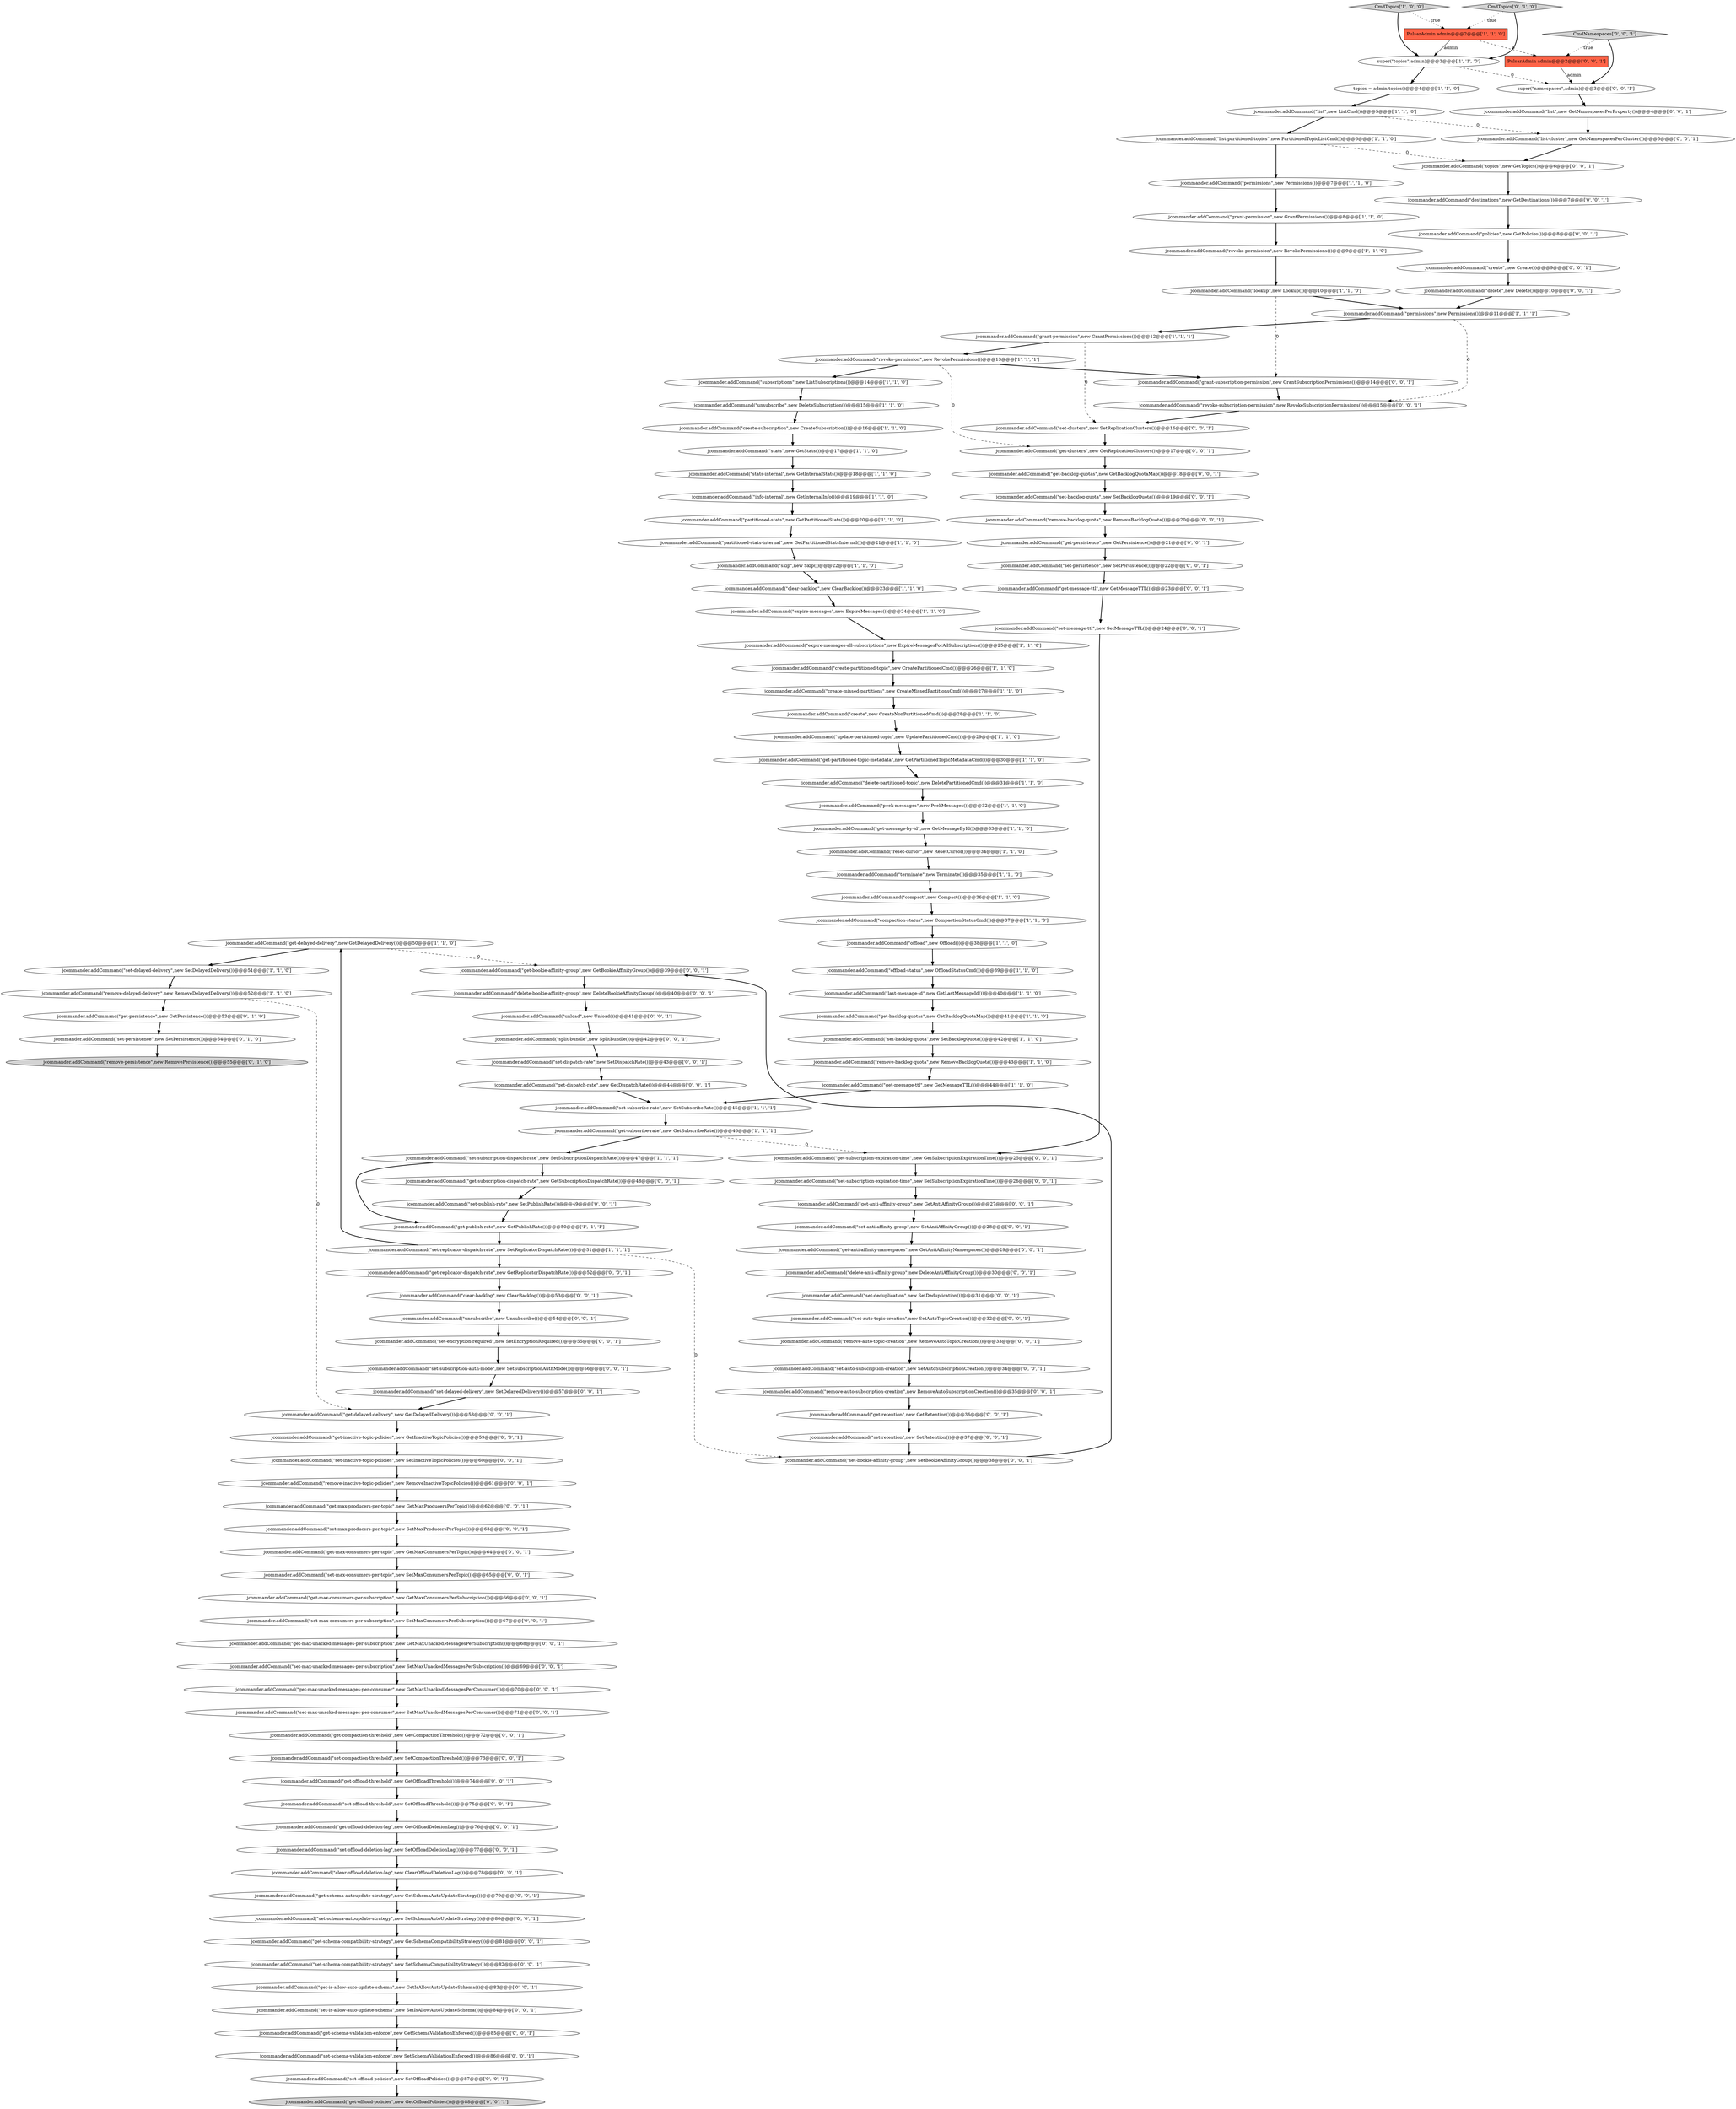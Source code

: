 digraph {
112 [style = filled, label = "jcommander.addCommand(\"set-inactive-topic-policies\",new SetInactiveTopicPolicies())@@@60@@@['0', '0', '1']", fillcolor = white, shape = ellipse image = "AAA0AAABBB3BBB"];
128 [style = filled, label = "jcommander.addCommand(\"get-schema-compatibility-strategy\",new GetSchemaCompatibilityStrategy())@@@81@@@['0', '0', '1']", fillcolor = white, shape = ellipse image = "AAA0AAABBB3BBB"];
99 [style = filled, label = "jcommander.addCommand(\"set-backlog-quota\",new SetBacklogQuota())@@@19@@@['0', '0', '1']", fillcolor = white, shape = ellipse image = "AAA0AAABBB3BBB"];
63 [style = filled, label = "jcommander.addCommand(\"set-max-consumers-per-topic\",new SetMaxConsumersPerTopic())@@@65@@@['0', '0', '1']", fillcolor = white, shape = ellipse image = "AAA0AAABBB3BBB"];
27 [style = filled, label = "jcommander.addCommand(\"terminate\",new Terminate())@@@35@@@['1', '1', '0']", fillcolor = white, shape = ellipse image = "AAA0AAABBB1BBB"];
93 [style = filled, label = "jcommander.addCommand(\"delete-anti-affinity-group\",new DeleteAntiAffinityGroup())@@@30@@@['0', '0', '1']", fillcolor = white, shape = ellipse image = "AAA0AAABBB3BBB"];
72 [style = filled, label = "jcommander.addCommand(\"get-is-allow-auto-update-schema\",new GetIsAllowAutoUpdateSchema())@@@83@@@['0', '0', '1']", fillcolor = white, shape = ellipse image = "AAA0AAABBB3BBB"];
55 [style = filled, label = "jcommander.addCommand(\"set-persistence\",new SetPersistence())@@@54@@@['0', '1', '0']", fillcolor = white, shape = ellipse image = "AAA1AAABBB2BBB"];
90 [style = filled, label = "jcommander.addCommand(\"get-offload-threshold\",new GetOffloadThreshold())@@@74@@@['0', '0', '1']", fillcolor = white, shape = ellipse image = "AAA0AAABBB3BBB"];
76 [style = filled, label = "jcommander.addCommand(\"unsubscribe\",new Unsubscribe())@@@54@@@['0', '0', '1']", fillcolor = white, shape = ellipse image = "AAA0AAABBB3BBB"];
75 [style = filled, label = "jcommander.addCommand(\"get-anti-affinity-group\",new GetAntiAffinityGroup())@@@27@@@['0', '0', '1']", fillcolor = white, shape = ellipse image = "AAA0AAABBB3BBB"];
20 [style = filled, label = "jcommander.addCommand(\"reset-cursor\",new ResetCursor())@@@34@@@['1', '1', '0']", fillcolor = white, shape = ellipse image = "AAA0AAABBB1BBB"];
80 [style = filled, label = "jcommander.addCommand(\"clear-backlog\",new ClearBacklog())@@@53@@@['0', '0', '1']", fillcolor = white, shape = ellipse image = "AAA0AAABBB3BBB"];
103 [style = filled, label = "jcommander.addCommand(\"set-publish-rate\",new SetPublishRate())@@@49@@@['0', '0', '1']", fillcolor = white, shape = ellipse image = "AAA0AAABBB3BBB"];
58 [style = filled, label = "jcommander.addCommand(\"get-max-unacked-messages-per-subscription\",new GetMaxUnackedMessagesPerSubscription())@@@68@@@['0', '0', '1']", fillcolor = white, shape = ellipse image = "AAA0AAABBB3BBB"];
87 [style = filled, label = "jcommander.addCommand(\"grant-subscription-permission\",new GrantSubscriptionPermissions())@@@14@@@['0', '0', '1']", fillcolor = white, shape = ellipse image = "AAA0AAABBB3BBB"];
26 [style = filled, label = "jcommander.addCommand(\"peek-messages\",new PeekMessages())@@@32@@@['1', '1', '0']", fillcolor = white, shape = ellipse image = "AAA0AAABBB1BBB"];
3 [style = filled, label = "CmdTopics['1', '0', '0']", fillcolor = lightgray, shape = diamond image = "AAA0AAABBB1BBB"];
92 [style = filled, label = "jcommander.addCommand(\"remove-backlog-quota\",new RemoveBacklogQuota())@@@20@@@['0', '0', '1']", fillcolor = white, shape = ellipse image = "AAA0AAABBB3BBB"];
88 [style = filled, label = "jcommander.addCommand(\"get-persistence\",new GetPersistence())@@@21@@@['0', '0', '1']", fillcolor = white, shape = ellipse image = "AAA0AAABBB3BBB"];
49 [style = filled, label = "jcommander.addCommand(\"get-partitioned-topic-metadata\",new GetPartitionedTopicMetadataCmd())@@@30@@@['1', '1', '0']", fillcolor = white, shape = ellipse image = "AAA0AAABBB1BBB"];
74 [style = filled, label = "jcommander.addCommand(\"set-max-consumers-per-subscription\",new SetMaxConsumersPerSubscription())@@@67@@@['0', '0', '1']", fillcolor = white, shape = ellipse image = "AAA0AAABBB3BBB"];
69 [style = filled, label = "jcommander.addCommand(\"list-cluster\",new GetNamespacesPerCluster())@@@5@@@['0', '0', '1']", fillcolor = white, shape = ellipse image = "AAA0AAABBB3BBB"];
116 [style = filled, label = "jcommander.addCommand(\"set-schema-autoupdate-strategy\",new SetSchemaAutoUpdateStrategy())@@@80@@@['0', '0', '1']", fillcolor = white, shape = ellipse image = "AAA0AAABBB3BBB"];
29 [style = filled, label = "jcommander.addCommand(\"delete-partitioned-topic\",new DeletePartitionedCmd())@@@31@@@['1', '1', '0']", fillcolor = white, shape = ellipse image = "AAA0AAABBB1BBB"];
119 [style = filled, label = "jcommander.addCommand(\"set-clusters\",new SetReplicationClusters())@@@16@@@['0', '0', '1']", fillcolor = white, shape = ellipse image = "AAA0AAABBB3BBB"];
38 [style = filled, label = "jcommander.addCommand(\"get-backlog-quotas\",new GetBacklogQuotaMap())@@@41@@@['1', '1', '0']", fillcolor = white, shape = ellipse image = "AAA0AAABBB1BBB"];
79 [style = filled, label = "jcommander.addCommand(\"set-schema-compatibility-strategy\",new SetSchemaCompatibilityStrategy())@@@82@@@['0', '0', '1']", fillcolor = white, shape = ellipse image = "AAA0AAABBB3BBB"];
19 [style = filled, label = "jcommander.addCommand(\"skip\",new Skip())@@@22@@@['1', '1', '0']", fillcolor = white, shape = ellipse image = "AAA0AAABBB1BBB"];
129 [style = filled, label = "jcommander.addCommand(\"set-persistence\",new SetPersistence())@@@22@@@['0', '0', '1']", fillcolor = white, shape = ellipse image = "AAA0AAABBB3BBB"];
71 [style = filled, label = "jcommander.addCommand(\"get-inactive-topic-policies\",new GetInactiveTopicPolicies())@@@59@@@['0', '0', '1']", fillcolor = white, shape = ellipse image = "AAA0AAABBB3BBB"];
97 [style = filled, label = "jcommander.addCommand(\"split-bundle\",new SplitBundle())@@@42@@@['0', '0', '1']", fillcolor = white, shape = ellipse image = "AAA0AAABBB3BBB"];
118 [style = filled, label = "jcommander.addCommand(\"get-offload-deletion-lag\",new GetOffloadDeletionLag())@@@76@@@['0', '0', '1']", fillcolor = white, shape = ellipse image = "AAA0AAABBB3BBB"];
78 [style = filled, label = "jcommander.addCommand(\"set-schema-validation-enforce\",new SetSchemaValidationEnforced())@@@86@@@['0', '0', '1']", fillcolor = white, shape = ellipse image = "AAA0AAABBB3BBB"];
123 [style = filled, label = "jcommander.addCommand(\"get-anti-affinity-namespaces\",new GetAntiAffinityNamespaces())@@@29@@@['0', '0', '1']", fillcolor = white, shape = ellipse image = "AAA0AAABBB3BBB"];
33 [style = filled, label = "jcommander.addCommand(\"offload-status\",new OffloadStatusCmd())@@@39@@@['1', '1', '0']", fillcolor = white, shape = ellipse image = "AAA0AAABBB1BBB"];
41 [style = filled, label = "jcommander.addCommand(\"subscriptions\",new ListSubscriptions())@@@14@@@['1', '1', '0']", fillcolor = white, shape = ellipse image = "AAA0AAABBB1BBB"];
125 [style = filled, label = "jcommander.addCommand(\"unload\",new Unload())@@@41@@@['0', '0', '1']", fillcolor = white, shape = ellipse image = "AAA0AAABBB3BBB"];
31 [style = filled, label = "jcommander.addCommand(\"offload\",new Offload())@@@38@@@['1', '1', '0']", fillcolor = white, shape = ellipse image = "AAA0AAABBB1BBB"];
130 [style = filled, label = "jcommander.addCommand(\"revoke-subscription-permission\",new RevokeSubscriptionPermissions())@@@15@@@['0', '0', '1']", fillcolor = white, shape = ellipse image = "AAA0AAABBB3BBB"];
117 [style = filled, label = "jcommander.addCommand(\"get-message-ttl\",new GetMessageTTL())@@@23@@@['0', '0', '1']", fillcolor = white, shape = ellipse image = "AAA0AAABBB3BBB"];
17 [style = filled, label = "jcommander.addCommand(\"create\",new CreateNonPartitionedCmd())@@@28@@@['1', '1', '0']", fillcolor = white, shape = ellipse image = "AAA0AAABBB1BBB"];
39 [style = filled, label = "jcommander.addCommand(\"get-delayed-delivery\",new GetDelayedDelivery())@@@50@@@['1', '1', '0']", fillcolor = white, shape = ellipse image = "AAA0AAABBB1BBB"];
109 [style = filled, label = "jcommander.addCommand(\"set-auto-subscription-creation\",new SetAutoSubscriptionCreation())@@@34@@@['0', '0', '1']", fillcolor = white, shape = ellipse image = "AAA0AAABBB3BBB"];
42 [style = filled, label = "PulsarAdmin admin@@@2@@@['1', '1', '0']", fillcolor = tomato, shape = box image = "AAA0AAABBB1BBB"];
84 [style = filled, label = "PulsarAdmin admin@@@2@@@['0', '0', '1']", fillcolor = tomato, shape = box image = "AAA0AAABBB3BBB"];
126 [style = filled, label = "jcommander.addCommand(\"get-bookie-affinity-group\",new GetBookieAffinityGroup())@@@39@@@['0', '0', '1']", fillcolor = white, shape = ellipse image = "AAA0AAABBB3BBB"];
22 [style = filled, label = "jcommander.addCommand(\"permissions\",new Permissions())@@@7@@@['1', '1', '0']", fillcolor = white, shape = ellipse image = "AAA0AAABBB1BBB"];
86 [style = filled, label = "jcommander.addCommand(\"set-offload-threshold\",new SetOffloadThreshold())@@@75@@@['0', '0', '1']", fillcolor = white, shape = ellipse image = "AAA0AAABBB3BBB"];
10 [style = filled, label = "jcommander.addCommand(\"clear-backlog\",new ClearBacklog())@@@23@@@['1', '1', '0']", fillcolor = white, shape = ellipse image = "AAA0AAABBB1BBB"];
5 [style = filled, label = "jcommander.addCommand(\"list\",new ListCmd())@@@5@@@['1', '1', '0']", fillcolor = white, shape = ellipse image = "AAA0AAABBB1BBB"];
61 [style = filled, label = "jcommander.addCommand(\"delete-bookie-affinity-group\",new DeleteBookieAffinityGroup())@@@40@@@['0', '0', '1']", fillcolor = white, shape = ellipse image = "AAA0AAABBB3BBB"];
65 [style = filled, label = "jcommander.addCommand(\"set-max-producers-per-topic\",new SetMaxProducersPerTopic())@@@63@@@['0', '0', '1']", fillcolor = white, shape = ellipse image = "AAA0AAABBB3BBB"];
95 [style = filled, label = "jcommander.addCommand(\"set-is-allow-auto-update-schema\",new SetIsAllowAutoUpdateSchema())@@@84@@@['0', '0', '1']", fillcolor = white, shape = ellipse image = "AAA0AAABBB3BBB"];
124 [style = filled, label = "jcommander.addCommand(\"get-backlog-quotas\",new GetBacklogQuotaMap())@@@18@@@['0', '0', '1']", fillcolor = white, shape = ellipse image = "AAA0AAABBB3BBB"];
43 [style = filled, label = "topics = admin.topics()@@@4@@@['1', '1', '0']", fillcolor = white, shape = ellipse image = "AAA0AAABBB1BBB"];
104 [style = filled, label = "jcommander.addCommand(\"clear-offload-deletion-lag\",new ClearOffloadDeletionLag())@@@78@@@['0', '0', '1']", fillcolor = white, shape = ellipse image = "AAA0AAABBB3BBB"];
35 [style = filled, label = "jcommander.addCommand(\"get-subscribe-rate\",new GetSubscribeRate())@@@46@@@['1', '1', '1']", fillcolor = white, shape = ellipse image = "AAA0AAABBB1BBB"];
54 [style = filled, label = "CmdTopics['0', '1', '0']", fillcolor = lightgray, shape = diamond image = "AAA0AAABBB2BBB"];
91 [style = filled, label = "jcommander.addCommand(\"set-offload-deletion-lag\",new SetOffloadDeletionLag())@@@77@@@['0', '0', '1']", fillcolor = white, shape = ellipse image = "AAA0AAABBB3BBB"];
53 [style = filled, label = "jcommander.addCommand(\"remove-persistence\",new RemovePersistence())@@@55@@@['0', '1', '0']", fillcolor = lightgray, shape = ellipse image = "AAA1AAABBB2BBB"];
89 [style = filled, label = "jcommander.addCommand(\"get-delayed-delivery\",new GetDelayedDelivery())@@@58@@@['0', '0', '1']", fillcolor = white, shape = ellipse image = "AAA0AAABBB3BBB"];
34 [style = filled, label = "jcommander.addCommand(\"get-publish-rate\",new GetPublishRate())@@@50@@@['1', '1', '1']", fillcolor = white, shape = ellipse image = "AAA0AAABBB1BBB"];
127 [style = filled, label = "jcommander.addCommand(\"remove-auto-subscription-creation\",new RemoveAutoSubscriptionCreation())@@@35@@@['0', '0', '1']", fillcolor = white, shape = ellipse image = "AAA0AAABBB3BBB"];
7 [style = filled, label = "jcommander.addCommand(\"list-partitioned-topics\",new PartitionedTopicListCmd())@@@6@@@['1', '1', '0']", fillcolor = white, shape = ellipse image = "AAA0AAABBB1BBB"];
1 [style = filled, label = "jcommander.addCommand(\"stats-internal\",new GetInternalStats())@@@18@@@['1', '1', '0']", fillcolor = white, shape = ellipse image = "AAA0AAABBB1BBB"];
4 [style = filled, label = "jcommander.addCommand(\"compact\",new Compact())@@@36@@@['1', '1', '0']", fillcolor = white, shape = ellipse image = "AAA0AAABBB1BBB"];
16 [style = filled, label = "jcommander.addCommand(\"get-message-ttl\",new GetMessageTTL())@@@44@@@['1', '1', '0']", fillcolor = white, shape = ellipse image = "AAA0AAABBB1BBB"];
102 [style = filled, label = "jcommander.addCommand(\"set-auto-topic-creation\",new SetAutoTopicCreation())@@@32@@@['0', '0', '1']", fillcolor = white, shape = ellipse image = "AAA0AAABBB3BBB"];
135 [style = filled, label = "jcommander.addCommand(\"create\",new Create())@@@9@@@['0', '0', '1']", fillcolor = white, shape = ellipse image = "AAA0AAABBB3BBB"];
12 [style = filled, label = "jcommander.addCommand(\"grant-permission\",new GrantPermissions())@@@12@@@['1', '1', '1']", fillcolor = white, shape = ellipse image = "AAA0AAABBB1BBB"];
59 [style = filled, label = "jcommander.addCommand(\"policies\",new GetPolicies())@@@8@@@['0', '0', '1']", fillcolor = white, shape = ellipse image = "AAA0AAABBB3BBB"];
131 [style = filled, label = "jcommander.addCommand(\"set-anti-affinity-group\",new SetAntiAffinityGroup())@@@28@@@['0', '0', '1']", fillcolor = white, shape = ellipse image = "AAA0AAABBB3BBB"];
46 [style = filled, label = "jcommander.addCommand(\"set-subscribe-rate\",new SetSubscribeRate())@@@45@@@['1', '1', '1']", fillcolor = white, shape = ellipse image = "AAA0AAABBB1BBB"];
50 [style = filled, label = "jcommander.addCommand(\"lookup\",new Lookup())@@@10@@@['1', '1', '0']", fillcolor = white, shape = ellipse image = "AAA0AAABBB1BBB"];
11 [style = filled, label = "jcommander.addCommand(\"partitioned-stats-internal\",new GetPartitionedStatsInternal())@@@21@@@['1', '1', '0']", fillcolor = white, shape = ellipse image = "AAA0AAABBB1BBB"];
2 [style = filled, label = "jcommander.addCommand(\"partitioned-stats\",new GetPartitionedStats())@@@20@@@['1', '1', '0']", fillcolor = white, shape = ellipse image = "AAA0AAABBB1BBB"];
94 [style = filled, label = "jcommander.addCommand(\"remove-auto-topic-creation\",new RemoveAutoTopicCreation())@@@33@@@['0', '0', '1']", fillcolor = white, shape = ellipse image = "AAA0AAABBB3BBB"];
0 [style = filled, label = "jcommander.addCommand(\"revoke-permission\",new RevokePermissions())@@@13@@@['1', '1', '1']", fillcolor = white, shape = ellipse image = "AAA0AAABBB1BBB"];
13 [style = filled, label = "jcommander.addCommand(\"set-subscription-dispatch-rate\",new SetSubscriptionDispatchRate())@@@47@@@['1', '1', '1']", fillcolor = white, shape = ellipse image = "AAA0AAABBB1BBB"];
82 [style = filled, label = "jcommander.addCommand(\"get-retention\",new GetRetention())@@@36@@@['0', '0', '1']", fillcolor = white, shape = ellipse image = "AAA0AAABBB3BBB"];
120 [style = filled, label = "jcommander.addCommand(\"get-offload-policies\",new GetOffloadPolicies())@@@88@@@['0', '0', '1']", fillcolor = lightgray, shape = ellipse image = "AAA0AAABBB3BBB"];
134 [style = filled, label = "jcommander.addCommand(\"set-bookie-affinity-group\",new SetBookieAffinityGroup())@@@38@@@['0', '0', '1']", fillcolor = white, shape = ellipse image = "AAA0AAABBB3BBB"];
111 [style = filled, label = "super(\"namespaces\",admin)@@@3@@@['0', '0', '1']", fillcolor = white, shape = ellipse image = "AAA0AAABBB3BBB"];
32 [style = filled, label = "jcommander.addCommand(\"expire-messages\",new ExpireMessages())@@@24@@@['1', '1', '0']", fillcolor = white, shape = ellipse image = "AAA0AAABBB1BBB"];
64 [style = filled, label = "jcommander.addCommand(\"set-dispatch-rate\",new SetDispatchRate())@@@43@@@['0', '0', '1']", fillcolor = white, shape = ellipse image = "AAA0AAABBB3BBB"];
73 [style = filled, label = "jcommander.addCommand(\"get-schema-validation-enforce\",new GetSchemaValidationEnforced())@@@85@@@['0', '0', '1']", fillcolor = white, shape = ellipse image = "AAA0AAABBB3BBB"];
51 [style = filled, label = "jcommander.addCommand(\"remove-delayed-delivery\",new RemoveDelayedDelivery())@@@52@@@['1', '1', '0']", fillcolor = white, shape = ellipse image = "AAA0AAABBB1BBB"];
108 [style = filled, label = "jcommander.addCommand(\"set-encryption-required\",new SetEncryptionRequired())@@@55@@@['0', '0', '1']", fillcolor = white, shape = ellipse image = "AAA0AAABBB3BBB"];
100 [style = filled, label = "jcommander.addCommand(\"get-dispatch-rate\",new GetDispatchRate())@@@44@@@['0', '0', '1']", fillcolor = white, shape = ellipse image = "AAA0AAABBB3BBB"];
96 [style = filled, label = "jcommander.addCommand(\"set-offload-policies\",new SetOffloadPolicies())@@@87@@@['0', '0', '1']", fillcolor = white, shape = ellipse image = "AAA0AAABBB3BBB"];
44 [style = filled, label = "jcommander.addCommand(\"revoke-permission\",new RevokePermissions())@@@9@@@['1', '1', '0']", fillcolor = white, shape = ellipse image = "AAA0AAABBB1BBB"];
115 [style = filled, label = "jcommander.addCommand(\"set-subscription-auth-mode\",new SetSubscriptionAuthMode())@@@56@@@['0', '0', '1']", fillcolor = white, shape = ellipse image = "AAA0AAABBB3BBB"];
133 [style = filled, label = "jcommander.addCommand(\"get-schema-autoupdate-strategy\",new GetSchemaAutoUpdateStrategy())@@@79@@@['0', '0', '1']", fillcolor = white, shape = ellipse image = "AAA0AAABBB3BBB"];
14 [style = filled, label = "jcommander.addCommand(\"create-partitioned-topic\",new CreatePartitionedCmd())@@@26@@@['1', '1', '0']", fillcolor = white, shape = ellipse image = "AAA0AAABBB1BBB"];
8 [style = filled, label = "jcommander.addCommand(\"set-delayed-delivery\",new SetDelayedDelivery())@@@51@@@['1', '1', '0']", fillcolor = white, shape = ellipse image = "AAA0AAABBB1BBB"];
81 [style = filled, label = "jcommander.addCommand(\"set-subscription-expiration-time\",new SetSubscriptionExpirationTime())@@@26@@@['0', '0', '1']", fillcolor = white, shape = ellipse image = "AAA0AAABBB3BBB"];
101 [style = filled, label = "jcommander.addCommand(\"get-subscription-dispatch-rate\",new GetSubscriptionDispatchRate())@@@48@@@['0', '0', '1']", fillcolor = white, shape = ellipse image = "AAA0AAABBB3BBB"];
122 [style = filled, label = "jcommander.addCommand(\"get-clusters\",new GetReplicationClusters())@@@17@@@['0', '0', '1']", fillcolor = white, shape = ellipse image = "AAA0AAABBB3BBB"];
114 [style = filled, label = "jcommander.addCommand(\"get-subscription-expiration-time\",new GetSubscriptionExpirationTime())@@@25@@@['0', '0', '1']", fillcolor = white, shape = ellipse image = "AAA0AAABBB3BBB"];
48 [style = filled, label = "jcommander.addCommand(\"unsubscribe\",new DeleteSubscription())@@@15@@@['1', '1', '0']", fillcolor = white, shape = ellipse image = "AAA0AAABBB1BBB"];
132 [style = filled, label = "jcommander.addCommand(\"set-message-ttl\",new SetMessageTTL())@@@24@@@['0', '0', '1']", fillcolor = white, shape = ellipse image = "AAA0AAABBB3BBB"];
113 [style = filled, label = "CmdNamespaces['0', '0', '1']", fillcolor = lightgray, shape = diamond image = "AAA0AAABBB3BBB"];
77 [style = filled, label = "jcommander.addCommand(\"set-compaction-threshold\",new SetCompactionThreshold())@@@73@@@['0', '0', '1']", fillcolor = white, shape = ellipse image = "AAA0AAABBB3BBB"];
28 [style = filled, label = "jcommander.addCommand(\"set-backlog-quota\",new SetBacklogQuota())@@@42@@@['1', '1', '0']", fillcolor = white, shape = ellipse image = "AAA0AAABBB1BBB"];
57 [style = filled, label = "jcommander.addCommand(\"get-replicator-dispatch-rate\",new GetReplicatorDispatchRate())@@@52@@@['0', '0', '1']", fillcolor = white, shape = ellipse image = "AAA0AAABBB3BBB"];
21 [style = filled, label = "jcommander.addCommand(\"last-message-id\",new GetLastMessageId())@@@40@@@['1', '1', '0']", fillcolor = white, shape = ellipse image = "AAA0AAABBB1BBB"];
6 [style = filled, label = "jcommander.addCommand(\"create-missed-partitions\",new CreateMissedPartitionsCmd())@@@27@@@['1', '1', '0']", fillcolor = white, shape = ellipse image = "AAA0AAABBB1BBB"];
40 [style = filled, label = "jcommander.addCommand(\"grant-permission\",new GrantPermissions())@@@8@@@['1', '1', '0']", fillcolor = white, shape = ellipse image = "AAA0AAABBB1BBB"];
68 [style = filled, label = "jcommander.addCommand(\"get-max-producers-per-topic\",new GetMaxProducersPerTopic())@@@62@@@['0', '0', '1']", fillcolor = white, shape = ellipse image = "AAA0AAABBB3BBB"];
105 [style = filled, label = "jcommander.addCommand(\"set-delayed-delivery\",new SetDelayedDelivery())@@@57@@@['0', '0', '1']", fillcolor = white, shape = ellipse image = "AAA0AAABBB3BBB"];
56 [style = filled, label = "jcommander.addCommand(\"destinations\",new GetDestinations())@@@7@@@['0', '0', '1']", fillcolor = white, shape = ellipse image = "AAA0AAABBB3BBB"];
25 [style = filled, label = "jcommander.addCommand(\"info-internal\",new GetInternalInfo())@@@19@@@['1', '1', '0']", fillcolor = white, shape = ellipse image = "AAA0AAABBB1BBB"];
37 [style = filled, label = "jcommander.addCommand(\"create-subscription\",new CreateSubscription())@@@16@@@['1', '1', '0']", fillcolor = white, shape = ellipse image = "AAA0AAABBB1BBB"];
107 [style = filled, label = "jcommander.addCommand(\"get-compaction-threshold\",new GetCompactionThreshold())@@@72@@@['0', '0', '1']", fillcolor = white, shape = ellipse image = "AAA0AAABBB3BBB"];
67 [style = filled, label = "jcommander.addCommand(\"delete\",new Delete())@@@10@@@['0', '0', '1']", fillcolor = white, shape = ellipse image = "AAA0AAABBB3BBB"];
24 [style = filled, label = "jcommander.addCommand(\"update-partitioned-topic\",new UpdatePartitionedCmd())@@@29@@@['1', '1', '0']", fillcolor = white, shape = ellipse image = "AAA0AAABBB1BBB"];
23 [style = filled, label = "jcommander.addCommand(\"compaction-status\",new CompactionStatusCmd())@@@37@@@['1', '1', '0']", fillcolor = white, shape = ellipse image = "AAA0AAABBB1BBB"];
66 [style = filled, label = "jcommander.addCommand(\"get-max-consumers-per-subscription\",new GetMaxConsumersPerSubscription())@@@66@@@['0', '0', '1']", fillcolor = white, shape = ellipse image = "AAA0AAABBB3BBB"];
45 [style = filled, label = "jcommander.addCommand(\"set-replicator-dispatch-rate\",new SetReplicatorDispatchRate())@@@51@@@['1', '1', '1']", fillcolor = white, shape = ellipse image = "AAA0AAABBB1BBB"];
121 [style = filled, label = "jcommander.addCommand(\"set-max-unacked-messages-per-consumer\",new SetMaxUnackedMessagesPerConsumer())@@@71@@@['0', '0', '1']", fillcolor = white, shape = ellipse image = "AAA0AAABBB3BBB"];
85 [style = filled, label = "jcommander.addCommand(\"get-max-consumers-per-topic\",new GetMaxConsumersPerTopic())@@@64@@@['0', '0', '1']", fillcolor = white, shape = ellipse image = "AAA0AAABBB3BBB"];
18 [style = filled, label = "jcommander.addCommand(\"get-message-by-id\",new GetMessageById())@@@33@@@['1', '1', '0']", fillcolor = white, shape = ellipse image = "AAA0AAABBB1BBB"];
83 [style = filled, label = "jcommander.addCommand(\"topics\",new GetTopics())@@@6@@@['0', '0', '1']", fillcolor = white, shape = ellipse image = "AAA0AAABBB3BBB"];
62 [style = filled, label = "jcommander.addCommand(\"list\",new GetNamespacesPerProperty())@@@4@@@['0', '0', '1']", fillcolor = white, shape = ellipse image = "AAA0AAABBB3BBB"];
30 [style = filled, label = "jcommander.addCommand(\"expire-messages-all-subscriptions\",new ExpireMessagesForAllSubscriptions())@@@25@@@['1', '1', '0']", fillcolor = white, shape = ellipse image = "AAA0AAABBB1BBB"];
110 [style = filled, label = "jcommander.addCommand(\"set-deduplication\",new SetDeduplication())@@@31@@@['0', '0', '1']", fillcolor = white, shape = ellipse image = "AAA0AAABBB3BBB"];
70 [style = filled, label = "jcommander.addCommand(\"set-max-unacked-messages-per-subscription\",new SetMaxUnackedMessagesPerSubscription())@@@69@@@['0', '0', '1']", fillcolor = white, shape = ellipse image = "AAA0AAABBB3BBB"];
60 [style = filled, label = "jcommander.addCommand(\"remove-inactive-topic-policies\",new RemoveInactiveTopicPolicies())@@@61@@@['0', '0', '1']", fillcolor = white, shape = ellipse image = "AAA0AAABBB3BBB"];
106 [style = filled, label = "jcommander.addCommand(\"set-retention\",new SetRetention())@@@37@@@['0', '0', '1']", fillcolor = white, shape = ellipse image = "AAA0AAABBB3BBB"];
36 [style = filled, label = "super(\"topics\",admin)@@@3@@@['1', '1', '0']", fillcolor = white, shape = ellipse image = "AAA0AAABBB1BBB"];
98 [style = filled, label = "jcommander.addCommand(\"get-max-unacked-messages-per-consumer\",new GetMaxUnackedMessagesPerConsumer())@@@70@@@['0', '0', '1']", fillcolor = white, shape = ellipse image = "AAA0AAABBB3BBB"];
15 [style = filled, label = "jcommander.addCommand(\"remove-backlog-quota\",new RemoveBacklogQuota())@@@43@@@['1', '1', '0']", fillcolor = white, shape = ellipse image = "AAA0AAABBB1BBB"];
47 [style = filled, label = "jcommander.addCommand(\"stats\",new GetStats())@@@17@@@['1', '1', '0']", fillcolor = white, shape = ellipse image = "AAA0AAABBB1BBB"];
52 [style = filled, label = "jcommander.addCommand(\"get-persistence\",new GetPersistence())@@@53@@@['0', '1', '0']", fillcolor = white, shape = ellipse image = "AAA1AAABBB2BBB"];
9 [style = filled, label = "jcommander.addCommand(\"permissions\",new Permissions())@@@11@@@['1', '1', '1']", fillcolor = white, shape = ellipse image = "AAA0AAABBB1BBB"];
35->114 [style = dashed, label="0"];
20->27 [style = bold, label=""];
18->20 [style = bold, label=""];
86->118 [style = bold, label=""];
50->9 [style = bold, label=""];
67->9 [style = bold, label=""];
87->130 [style = bold, label=""];
13->101 [style = bold, label=""];
91->104 [style = bold, label=""];
125->97 [style = bold, label=""];
51->52 [style = bold, label=""];
82->106 [style = bold, label=""];
7->22 [style = bold, label=""];
59->135 [style = bold, label=""];
13->34 [style = bold, label=""];
112->60 [style = bold, label=""];
113->84 [style = dotted, label="true"];
33->21 [style = bold, label=""];
52->55 [style = bold, label=""];
107->77 [style = bold, label=""];
22->40 [style = bold, label=""];
15->16 [style = bold, label=""];
135->67 [style = bold, label=""];
88->129 [style = bold, label=""];
4->23 [style = bold, label=""];
58->70 [style = bold, label=""];
78->96 [style = bold, label=""];
129->117 [style = bold, label=""];
73->78 [style = bold, label=""];
108->115 [style = bold, label=""];
31->33 [style = bold, label=""];
42->36 [style = solid, label="admin"];
50->87 [style = dashed, label="0"];
81->75 [style = bold, label=""];
90->86 [style = bold, label=""];
9->12 [style = bold, label=""];
133->116 [style = bold, label=""];
12->0 [style = bold, label=""];
106->134 [style = bold, label=""];
26->18 [style = bold, label=""];
38->28 [style = bold, label=""];
131->123 [style = bold, label=""];
96->120 [style = bold, label=""];
47->1 [style = bold, label=""];
77->90 [style = bold, label=""];
115->105 [style = bold, label=""];
119->122 [style = bold, label=""];
12->119 [style = dashed, label="0"];
93->110 [style = bold, label=""];
79->72 [style = bold, label=""];
36->111 [style = dashed, label="0"];
117->132 [style = bold, label=""];
124->99 [style = bold, label=""];
35->13 [style = bold, label=""];
9->130 [style = dashed, label="0"];
1->25 [style = bold, label=""];
70->98 [style = bold, label=""];
54->36 [style = bold, label=""];
57->80 [style = bold, label=""];
3->42 [style = dotted, label="true"];
63->66 [style = bold, label=""];
54->42 [style = dotted, label="true"];
17->24 [style = bold, label=""];
44->50 [style = bold, label=""];
127->82 [style = bold, label=""];
103->34 [style = bold, label=""];
105->89 [style = bold, label=""];
49->29 [style = bold, label=""];
121->107 [style = bold, label=""];
113->111 [style = bold, label=""];
51->89 [style = dashed, label="0"];
30->14 [style = bold, label=""];
5->7 [style = bold, label=""];
95->73 [style = bold, label=""];
123->93 [style = bold, label=""];
61->125 [style = bold, label=""];
98->121 [style = bold, label=""];
118->91 [style = bold, label=""];
36->43 [style = bold, label=""];
45->134 [style = dashed, label="0"];
42->84 [style = dashed, label="0"];
110->102 [style = bold, label=""];
74->58 [style = bold, label=""];
24->49 [style = bold, label=""];
34->45 [style = bold, label=""];
76->108 [style = bold, label=""];
28->15 [style = bold, label=""];
16->46 [style = bold, label=""];
23->31 [style = bold, label=""];
89->71 [style = bold, label=""];
5->69 [style = dashed, label="0"];
48->37 [style = bold, label=""];
71->112 [style = bold, label=""];
132->114 [style = bold, label=""];
39->8 [style = bold, label=""];
99->92 [style = bold, label=""];
11->19 [style = bold, label=""];
0->87 [style = bold, label=""];
7->83 [style = dashed, label="0"];
21->38 [style = bold, label=""];
66->74 [style = bold, label=""];
3->36 [style = bold, label=""];
55->53 [style = bold, label=""];
101->103 [style = bold, label=""];
37->47 [style = bold, label=""];
69->83 [style = bold, label=""];
39->126 [style = dashed, label="0"];
128->79 [style = bold, label=""];
45->57 [style = bold, label=""];
75->131 [style = bold, label=""];
111->62 [style = bold, label=""];
126->61 [style = bold, label=""];
94->109 [style = bold, label=""];
43->5 [style = bold, label=""];
10->32 [style = bold, label=""];
19->10 [style = bold, label=""];
60->68 [style = bold, label=""];
116->128 [style = bold, label=""];
83->56 [style = bold, label=""];
25->2 [style = bold, label=""];
27->4 [style = bold, label=""];
2->11 [style = bold, label=""];
80->76 [style = bold, label=""];
62->69 [style = bold, label=""];
72->95 [style = bold, label=""];
104->133 [style = bold, label=""];
6->17 [style = bold, label=""];
92->88 [style = bold, label=""];
41->48 [style = bold, label=""];
97->64 [style = bold, label=""];
65->85 [style = bold, label=""];
40->44 [style = bold, label=""];
85->63 [style = bold, label=""];
130->119 [style = bold, label=""];
68->65 [style = bold, label=""];
100->46 [style = bold, label=""];
46->35 [style = bold, label=""];
56->59 [style = bold, label=""];
14->6 [style = bold, label=""];
122->124 [style = bold, label=""];
102->94 [style = bold, label=""];
0->122 [style = dashed, label="0"];
32->30 [style = bold, label=""];
109->127 [style = bold, label=""];
0->41 [style = bold, label=""];
45->39 [style = bold, label=""];
84->111 [style = solid, label="admin"];
64->100 [style = bold, label=""];
114->81 [style = bold, label=""];
8->51 [style = bold, label=""];
134->126 [style = bold, label=""];
29->26 [style = bold, label=""];
}
